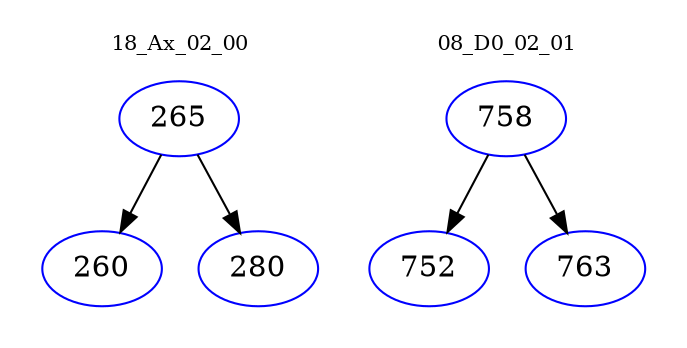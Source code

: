 digraph{
subgraph cluster_0 {
color = white
label = "18_Ax_02_00";
fontsize=10;
T0_265 [label="265", color="blue"]
T0_265 -> T0_260 [color="black"]
T0_260 [label="260", color="blue"]
T0_265 -> T0_280 [color="black"]
T0_280 [label="280", color="blue"]
}
subgraph cluster_1 {
color = white
label = "08_D0_02_01";
fontsize=10;
T1_758 [label="758", color="blue"]
T1_758 -> T1_752 [color="black"]
T1_752 [label="752", color="blue"]
T1_758 -> T1_763 [color="black"]
T1_763 [label="763", color="blue"]
}
}
